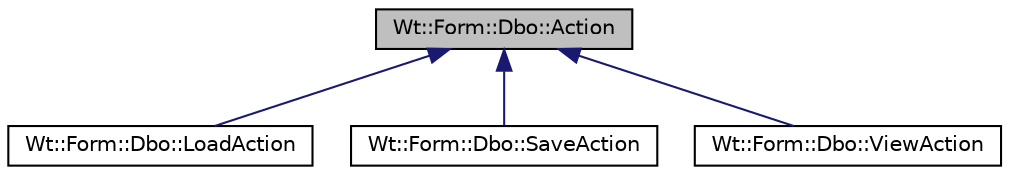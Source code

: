 digraph "Wt::Form::Dbo::Action"
{
 // LATEX_PDF_SIZE
  edge [fontname="Helvetica",fontsize="10",labelfontname="Helvetica",labelfontsize="10"];
  node [fontname="Helvetica",fontsize="10",shape=record];
  Node1 [label="Wt::Form::Dbo::Action",height=0.2,width=0.4,color="black", fillcolor="grey75", style="filled", fontcolor="black",tooltip=" "];
  Node1 -> Node2 [dir="back",color="midnightblue",fontsize="10",style="solid",fontname="Helvetica"];
  Node2 [label="Wt::Form::Dbo::LoadAction",height=0.2,width=0.4,color="black", fillcolor="white", style="filled",URL="$classWt_1_1Form_1_1Dbo_1_1LoadAction.html",tooltip=" "];
  Node1 -> Node3 [dir="back",color="midnightblue",fontsize="10",style="solid",fontname="Helvetica"];
  Node3 [label="Wt::Form::Dbo::SaveAction",height=0.2,width=0.4,color="black", fillcolor="white", style="filled",URL="$classWt_1_1Form_1_1Dbo_1_1SaveAction.html",tooltip=" "];
  Node1 -> Node4 [dir="back",color="midnightblue",fontsize="10",style="solid",fontname="Helvetica"];
  Node4 [label="Wt::Form::Dbo::ViewAction",height=0.2,width=0.4,color="black", fillcolor="white", style="filled",URL="$classWt_1_1Form_1_1Dbo_1_1ViewAction.html",tooltip=" "];
}
